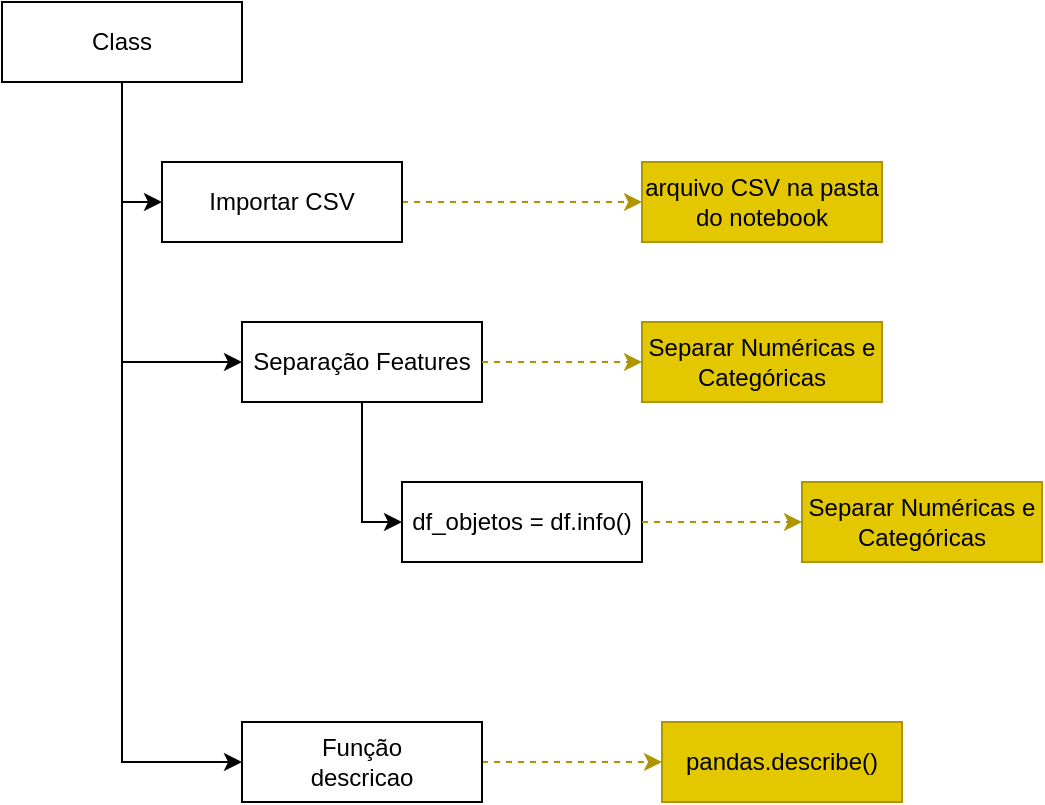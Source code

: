<mxfile>
    <diagram name="Page-1" id="e8NcMfRpyRCysMWZdbiD">
        <mxGraphModel dx="1120" dy="787" grid="1" gridSize="10" guides="1" tooltips="1" connect="1" arrows="1" fold="1" page="1" pageScale="1" pageWidth="827" pageHeight="1169" math="0" shadow="0">
            <root>
                <mxCell id="0"/>
                <mxCell id="1" parent="0"/>
                <mxCell id="TaPZH9mNPw8vO54X3EI6-3" style="edgeStyle=orthogonalEdgeStyle;rounded=0;orthogonalLoop=1;jettySize=auto;html=1;entryX=0;entryY=0.5;entryDx=0;entryDy=0;" parent="1" source="TaPZH9mNPw8vO54X3EI6-1" target="TaPZH9mNPw8vO54X3EI6-2" edge="1">
                    <mxGeometry relative="1" as="geometry"/>
                </mxCell>
                <mxCell id="TaPZH9mNPw8vO54X3EI6-7" style="edgeStyle=orthogonalEdgeStyle;rounded=0;orthogonalLoop=1;jettySize=auto;html=1;entryX=0;entryY=0.5;entryDx=0;entryDy=0;" parent="1" source="TaPZH9mNPw8vO54X3EI6-1" target="TaPZH9mNPw8vO54X3EI6-6" edge="1">
                    <mxGeometry relative="1" as="geometry"/>
                </mxCell>
                <mxCell id="TaPZH9mNPw8vO54X3EI6-11" style="edgeStyle=orthogonalEdgeStyle;rounded=0;orthogonalLoop=1;jettySize=auto;html=1;entryX=0;entryY=0.5;entryDx=0;entryDy=0;" parent="1" source="TaPZH9mNPw8vO54X3EI6-1" target="TaPZH9mNPw8vO54X3EI6-10" edge="1">
                    <mxGeometry relative="1" as="geometry"/>
                </mxCell>
                <mxCell id="TaPZH9mNPw8vO54X3EI6-1" value="Class" style="rounded=0;whiteSpace=wrap;html=1;" parent="1" vertex="1">
                    <mxGeometry x="40" y="40" width="120" height="40" as="geometry"/>
                </mxCell>
                <mxCell id="TaPZH9mNPw8vO54X3EI6-5" value="" style="edgeStyle=orthogonalEdgeStyle;rounded=0;orthogonalLoop=1;jettySize=auto;html=1;dashed=1;fillColor=#e3c800;strokeColor=#B09500;exitX=1;exitY=0.5;exitDx=0;exitDy=0;" parent="1" source="TaPZH9mNPw8vO54X3EI6-2" target="TaPZH9mNPw8vO54X3EI6-4" edge="1">
                    <mxGeometry relative="1" as="geometry">
                        <mxPoint x="290" y="80" as="sourcePoint"/>
                    </mxGeometry>
                </mxCell>
                <mxCell id="TaPZH9mNPw8vO54X3EI6-2" value="Importar CSV" style="rounded=0;whiteSpace=wrap;html=1;" parent="1" vertex="1">
                    <mxGeometry x="120" y="120" width="120" height="40" as="geometry"/>
                </mxCell>
                <mxCell id="TaPZH9mNPw8vO54X3EI6-4" value="arquivo CSV na pasta do notebook" style="rounded=0;whiteSpace=wrap;html=1;fillColor=#e3c800;fontColor=#000000;strokeColor=#B09500;" parent="1" vertex="1">
                    <mxGeometry x="360" y="120" width="120" height="40" as="geometry"/>
                </mxCell>
                <mxCell id="TaPZH9mNPw8vO54X3EI6-15" style="edgeStyle=orthogonalEdgeStyle;rounded=0;orthogonalLoop=1;jettySize=auto;html=1;entryX=0;entryY=0.5;entryDx=0;entryDy=0;" parent="1" source="TaPZH9mNPw8vO54X3EI6-6" target="TaPZH9mNPw8vO54X3EI6-14" edge="1">
                    <mxGeometry relative="1" as="geometry"/>
                </mxCell>
                <mxCell id="TaPZH9mNPw8vO54X3EI6-6" value="Separação Features" style="rounded=0;whiteSpace=wrap;html=1;" parent="1" vertex="1">
                    <mxGeometry x="160" y="200" width="120" height="40" as="geometry"/>
                </mxCell>
                <mxCell id="TaPZH9mNPw8vO54X3EI6-8" value="Separar Numéricas e Categóricas" style="rounded=0;whiteSpace=wrap;html=1;fillColor=#e3c800;fontColor=#000000;strokeColor=#B09500;" parent="1" vertex="1">
                    <mxGeometry x="360" y="200" width="120" height="40" as="geometry"/>
                </mxCell>
                <mxCell id="TaPZH9mNPw8vO54X3EI6-9" value="" style="edgeStyle=orthogonalEdgeStyle;rounded=0;orthogonalLoop=1;jettySize=auto;html=1;dashed=1;fillColor=#e3c800;strokeColor=#B09500;exitX=1;exitY=0.5;exitDx=0;exitDy=0;entryX=0;entryY=0.5;entryDx=0;entryDy=0;" parent="1" source="TaPZH9mNPw8vO54X3EI6-6" target="TaPZH9mNPw8vO54X3EI6-8" edge="1">
                    <mxGeometry relative="1" as="geometry">
                        <mxPoint x="250" y="150" as="sourcePoint"/>
                        <mxPoint x="410" y="290" as="targetPoint"/>
                    </mxGeometry>
                </mxCell>
                <mxCell id="TaPZH9mNPw8vO54X3EI6-13" style="edgeStyle=orthogonalEdgeStyle;rounded=0;orthogonalLoop=1;jettySize=auto;html=1;entryX=0;entryY=0.5;entryDx=0;entryDy=0;fillColor=#e3c800;strokeColor=#B09500;dashed=1;" parent="1" source="TaPZH9mNPw8vO54X3EI6-10" target="TaPZH9mNPw8vO54X3EI6-12" edge="1">
                    <mxGeometry relative="1" as="geometry"/>
                </mxCell>
                <mxCell id="TaPZH9mNPw8vO54X3EI6-10" value="Função&lt;div&gt;descricao&lt;/div&gt;" style="rounded=0;whiteSpace=wrap;html=1;" parent="1" vertex="1">
                    <mxGeometry x="160" y="400" width="120" height="40" as="geometry"/>
                </mxCell>
                <mxCell id="TaPZH9mNPw8vO54X3EI6-12" value="pandas.describe()" style="rounded=0;whiteSpace=wrap;html=1;fillColor=#e3c800;fontColor=#000000;strokeColor=#B09500;" parent="1" vertex="1">
                    <mxGeometry x="370" y="400" width="120" height="40" as="geometry"/>
                </mxCell>
                <mxCell id="TaPZH9mNPw8vO54X3EI6-14" value="df_objetos = df.info()" style="rounded=0;whiteSpace=wrap;html=1;" parent="1" vertex="1">
                    <mxGeometry x="240" y="280" width="120" height="40" as="geometry"/>
                </mxCell>
                <mxCell id="TaPZH9mNPw8vO54X3EI6-16" value="Separar Numéricas e Categóricas" style="rounded=0;whiteSpace=wrap;html=1;fillColor=#e3c800;fontColor=#000000;strokeColor=#B09500;" parent="1" vertex="1">
                    <mxGeometry x="440" y="280" width="120" height="40" as="geometry"/>
                </mxCell>
                <mxCell id="TaPZH9mNPw8vO54X3EI6-17" value="" style="edgeStyle=orthogonalEdgeStyle;rounded=0;orthogonalLoop=1;jettySize=auto;html=1;dashed=1;fillColor=#e3c800;strokeColor=#B09500;entryX=0;entryY=0.5;entryDx=0;entryDy=0;exitX=1;exitY=0.5;exitDx=0;exitDy=0;" parent="1" source="TaPZH9mNPw8vO54X3EI6-14" target="TaPZH9mNPw8vO54X3EI6-16" edge="1">
                    <mxGeometry relative="1" as="geometry">
                        <mxPoint x="400" y="340" as="sourcePoint"/>
                        <mxPoint x="490" y="370" as="targetPoint"/>
                    </mxGeometry>
                </mxCell>
            </root>
        </mxGraphModel>
    </diagram>
</mxfile>